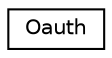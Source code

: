 digraph "Graphical Class Hierarchy"
{
  edge [fontname="Helvetica",fontsize="10",labelfontname="Helvetica",labelfontsize="10"];
  node [fontname="Helvetica",fontsize="10",shape=record];
  rankdir="LR";
  Node1 [label="Oauth",height=0.2,width=0.4,color="black", fillcolor="white", style="filled",URL="$class_cake_1_1_http_1_1_client_1_1_auth_1_1_oauth.html"];
}
